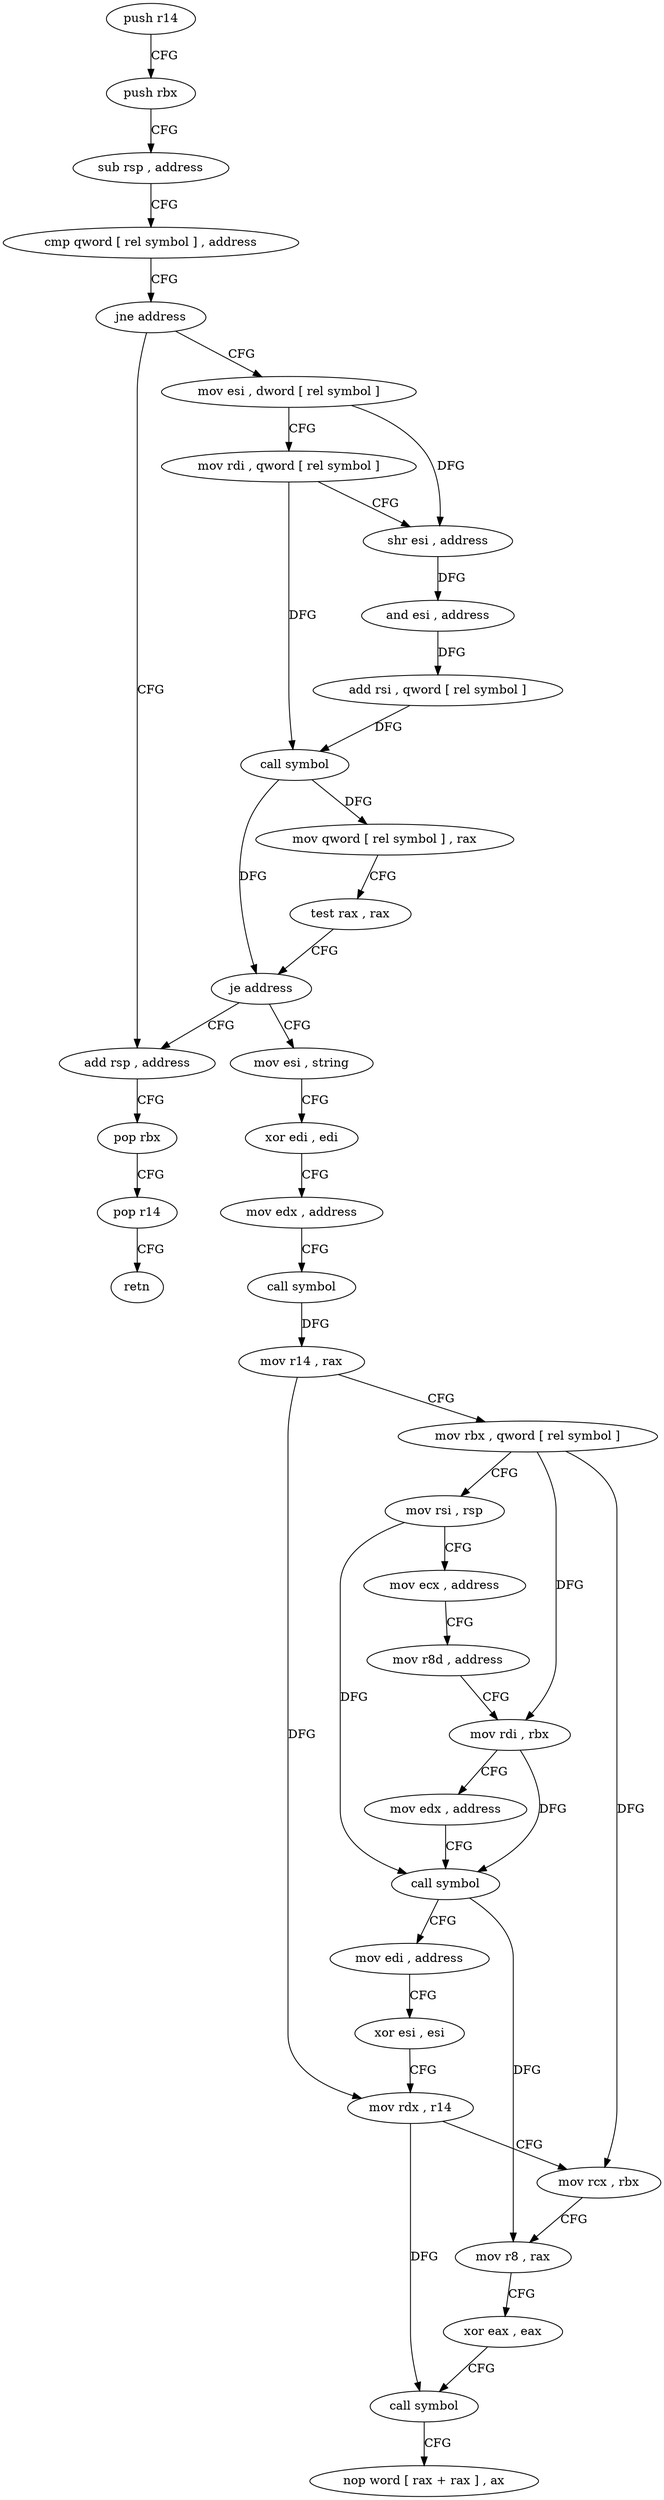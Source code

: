 digraph "func" {
"4214144" [label = "push r14" ]
"4214146" [label = "push rbx" ]
"4214147" [label = "sub rsp , address" ]
"4214154" [label = "cmp qword [ rel symbol ] , address" ]
"4214162" [label = "jne address" ]
"4214207" [label = "add rsp , address" ]
"4214164" [label = "mov esi , dword [ rel symbol ]" ]
"4214214" [label = "pop rbx" ]
"4214215" [label = "pop r14" ]
"4214217" [label = "retn" ]
"4214170" [label = "mov rdi , qword [ rel symbol ]" ]
"4214177" [label = "shr esi , address" ]
"4214180" [label = "and esi , address" ]
"4214183" [label = "add rsi , qword [ rel symbol ]" ]
"4214190" [label = "call symbol" ]
"4214195" [label = "mov qword [ rel symbol ] , rax" ]
"4214202" [label = "test rax , rax" ]
"4214205" [label = "je address" ]
"4214218" [label = "mov esi , string" ]
"4214223" [label = "xor edi , edi" ]
"4214225" [label = "mov edx , address" ]
"4214230" [label = "call symbol" ]
"4214235" [label = "mov r14 , rax" ]
"4214238" [label = "mov rbx , qword [ rel symbol ]" ]
"4214245" [label = "mov rsi , rsp" ]
"4214248" [label = "mov ecx , address" ]
"4214253" [label = "mov r8d , address" ]
"4214259" [label = "mov rdi , rbx" ]
"4214262" [label = "mov edx , address" ]
"4214267" [label = "call symbol" ]
"4214272" [label = "mov edi , address" ]
"4214277" [label = "xor esi , esi" ]
"4214279" [label = "mov rdx , r14" ]
"4214282" [label = "mov rcx , rbx" ]
"4214285" [label = "mov r8 , rax" ]
"4214288" [label = "xor eax , eax" ]
"4214290" [label = "call symbol" ]
"4214295" [label = "nop word [ rax + rax ] , ax" ]
"4214144" -> "4214146" [ label = "CFG" ]
"4214146" -> "4214147" [ label = "CFG" ]
"4214147" -> "4214154" [ label = "CFG" ]
"4214154" -> "4214162" [ label = "CFG" ]
"4214162" -> "4214207" [ label = "CFG" ]
"4214162" -> "4214164" [ label = "CFG" ]
"4214207" -> "4214214" [ label = "CFG" ]
"4214164" -> "4214170" [ label = "CFG" ]
"4214164" -> "4214177" [ label = "DFG" ]
"4214214" -> "4214215" [ label = "CFG" ]
"4214215" -> "4214217" [ label = "CFG" ]
"4214170" -> "4214177" [ label = "CFG" ]
"4214170" -> "4214190" [ label = "DFG" ]
"4214177" -> "4214180" [ label = "DFG" ]
"4214180" -> "4214183" [ label = "DFG" ]
"4214183" -> "4214190" [ label = "DFG" ]
"4214190" -> "4214195" [ label = "DFG" ]
"4214190" -> "4214205" [ label = "DFG" ]
"4214195" -> "4214202" [ label = "CFG" ]
"4214202" -> "4214205" [ label = "CFG" ]
"4214205" -> "4214218" [ label = "CFG" ]
"4214205" -> "4214207" [ label = "CFG" ]
"4214218" -> "4214223" [ label = "CFG" ]
"4214223" -> "4214225" [ label = "CFG" ]
"4214225" -> "4214230" [ label = "CFG" ]
"4214230" -> "4214235" [ label = "DFG" ]
"4214235" -> "4214238" [ label = "CFG" ]
"4214235" -> "4214279" [ label = "DFG" ]
"4214238" -> "4214245" [ label = "CFG" ]
"4214238" -> "4214259" [ label = "DFG" ]
"4214238" -> "4214282" [ label = "DFG" ]
"4214245" -> "4214248" [ label = "CFG" ]
"4214245" -> "4214267" [ label = "DFG" ]
"4214248" -> "4214253" [ label = "CFG" ]
"4214253" -> "4214259" [ label = "CFG" ]
"4214259" -> "4214262" [ label = "CFG" ]
"4214259" -> "4214267" [ label = "DFG" ]
"4214262" -> "4214267" [ label = "CFG" ]
"4214267" -> "4214272" [ label = "CFG" ]
"4214267" -> "4214285" [ label = "DFG" ]
"4214272" -> "4214277" [ label = "CFG" ]
"4214277" -> "4214279" [ label = "CFG" ]
"4214279" -> "4214282" [ label = "CFG" ]
"4214279" -> "4214290" [ label = "DFG" ]
"4214282" -> "4214285" [ label = "CFG" ]
"4214285" -> "4214288" [ label = "CFG" ]
"4214288" -> "4214290" [ label = "CFG" ]
"4214290" -> "4214295" [ label = "CFG" ]
}
